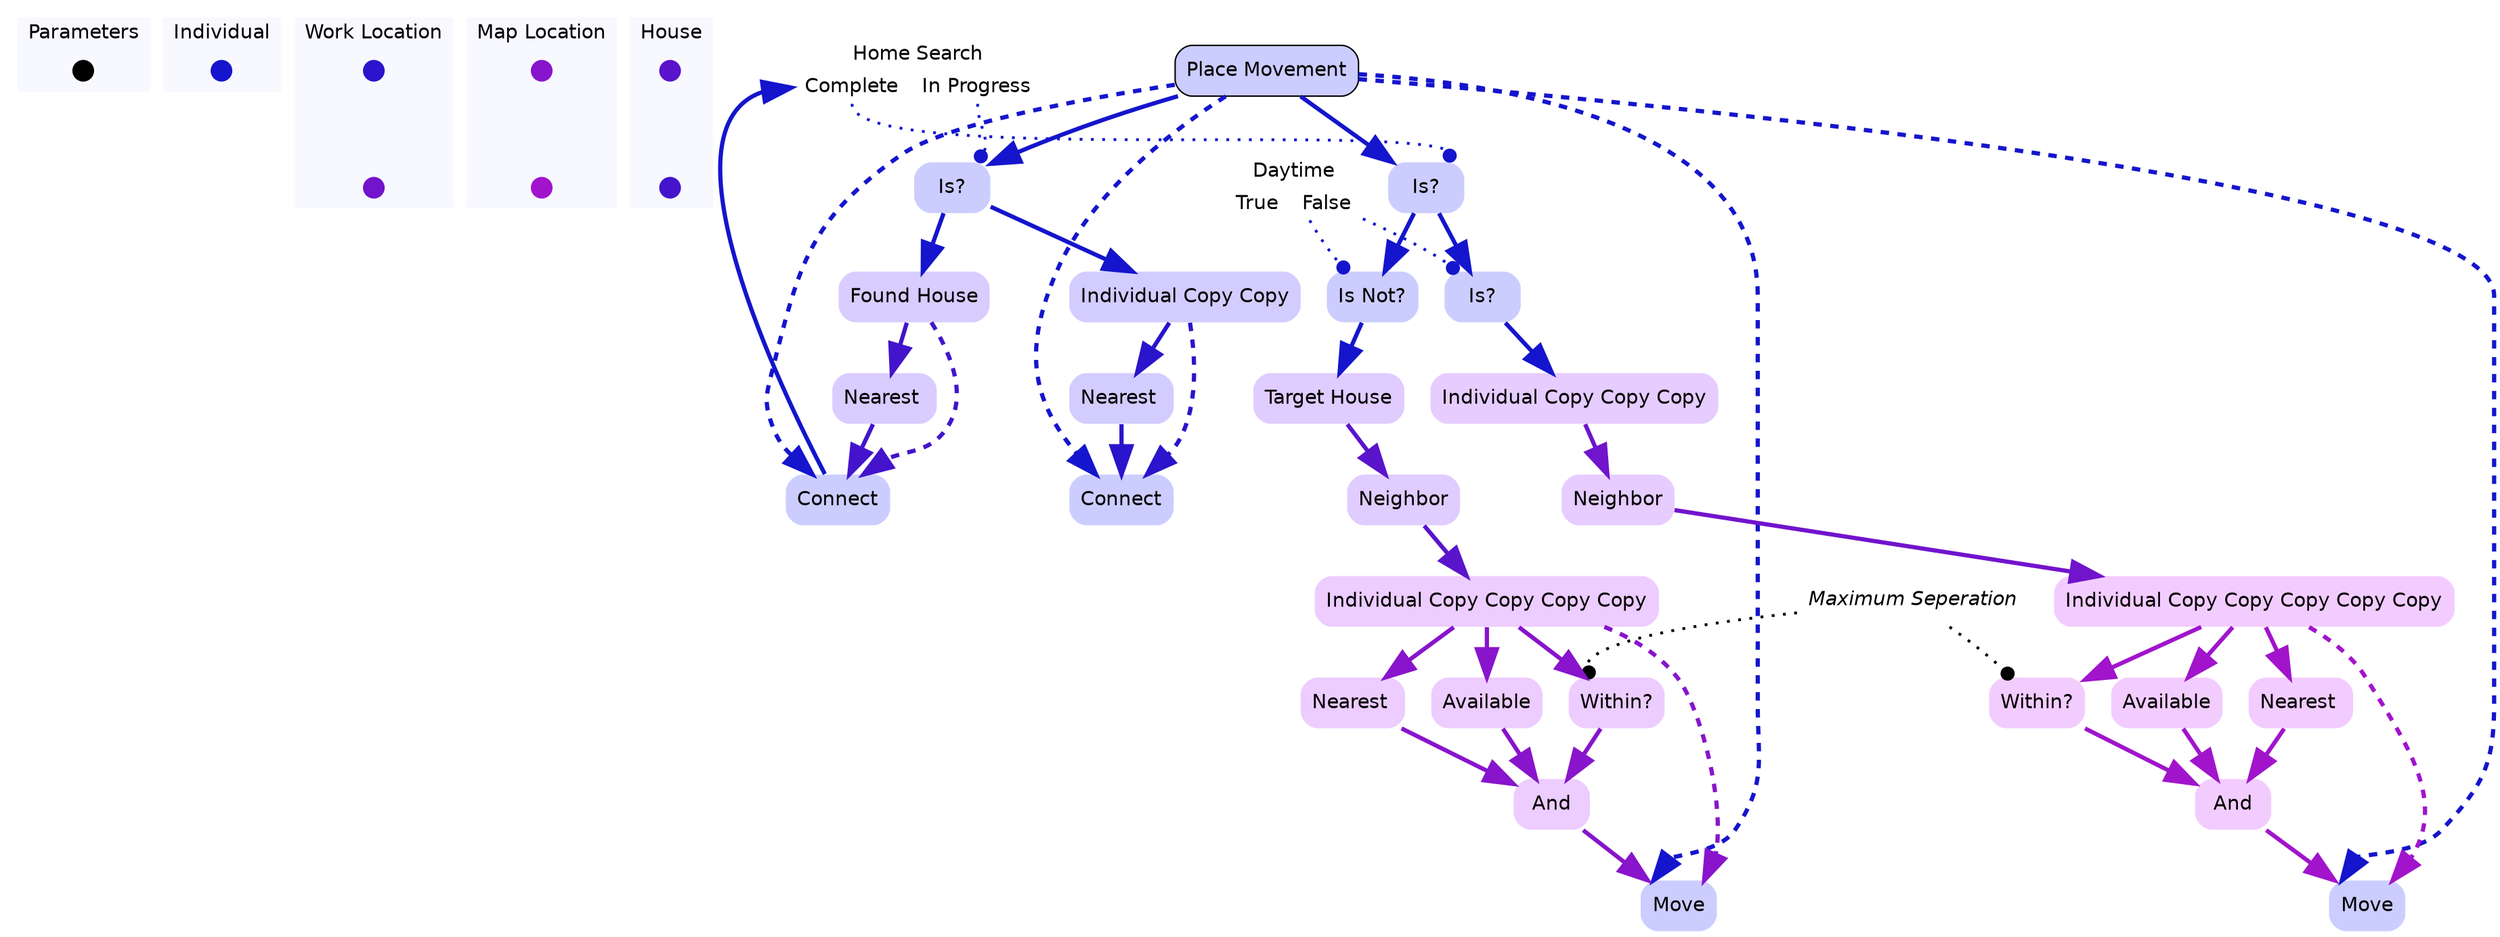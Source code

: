 digraph placeMovement {

	subgraph clustercontextKey {
		fontname=Helvetica;
		label="Parameters";
		style="filled";
		fillcolor=ghostwhite;
		color=white;
		labeljust=l;
		contextOverview [style=filled,shape=point,fixedsize=true,width=.2,height=.2,fontcolor=white,color="black",label=""];
	}
	subgraph clusterindividualKey {
		fontname=Helvetica;
		nodesep=0.1;
		style="filled";
		fillcolor=ghostwhite;
		label="Individual";
		color=white;
		labeljust=l;
		placeMovementOverview [fontname=Helvetica,style=filled,shape=point,fixedsize=true,width=.2,height=.2,fontcolor=white,color="0.666, 0.9 , 0.8",label="",URL="individual__Overview.svg"];

	}
	subgraph clusterworkLocationKey {
		fontname=Helvetica;
		nodesep=0.1;
		style="filled";
		fillcolor=ghostwhite;
		label="Work Location";
		color=white;
		labeljust=l;
		individualCopyCopyOverview [fontname=Helvetica,style=filled,shape=point,fixedsize=true,width=.2,height=.2,fontcolor=white,color="0.687, 0.9 , 0.8",label="",URL="workLocation__Overview.svg"];
		individualCopyCopyCopyOverview [fontname=Helvetica,style=filled,shape=point,fixedsize=true,width=.2,height=.2,fontcolor=white,color="0.751, 0.9 , 0.8",label="",URL="workLocation__Overview.svg"];
individualCopyCopyOverview -> individualCopyCopyCopyOverview [style=invis];
	}
	subgraph clustermapLocationKey {
		fontname=Helvetica;
		nodesep=0.1;
		style="filled";
		fillcolor=ghostwhite;
		label="Map Location";
		color=white;
		labeljust=l;
		individualCopyCopyCopyCopyOverview [fontname=Helvetica,style=filled,shape=point,fixedsize=true,width=.2,height=.2,fontcolor=white,color="0.772, 0.9 , 0.8",label="",URL="mapLocation__Overview.svg"];
		individualCopyCopyCopyCopyCopyOverview [fontname=Helvetica,style=filled,shape=point,fixedsize=true,width=.2,height=.2,fontcolor=white,color="0.794, 0.9 , 0.8",label="",URL="mapLocation__Overview.svg"];
individualCopyCopyCopyCopyOverview -> individualCopyCopyCopyCopyCopyOverview [style=invis];
	}
	subgraph clusterhouseKey {
		fontname=Helvetica;
		nodesep=0.1;
		style="filled";
		fillcolor=ghostwhite;
		label="House";
		color=white;
		labeljust=l;
		targetHouseOverview [fontname=Helvetica,style=filled,shape=point,fixedsize=true,width=.2,height=.2,fontcolor=white,color="0.730, 0.9 , 0.8",label="",URL="house__Overview.svg"];
		foundHouseOverview [fontname=Helvetica,style=filled,shape=point,fixedsize=true,width=.2,height=.2,fontcolor=white,color="0.709, 0.9 , 0.8",label="",URL="house__Overview.svg"];
targetHouseOverview -> foundHouseOverview [style=invis];
	}
		individualhomeSearchRecord [shape=record,fontname=Helvetica,style=filled,color=none,fillcolor=white,label="{<individualhomeSearch> Home Search | {<individualhomeSearchcomplete> Complete|<individualhomeSearchinProgress> In Progress}}"];
		tBmodelmaximumSeperation [shape=none,fontsize=14,style="filled",fontname=Helvetica,color=none,fillcolor=white,label=<<i>Maximum Seperation</i>>];
		individualdaytimeRecord [shape=record,fontname=Helvetica,style=filled,color=none,fillcolor=white,label="{<individualdaytimeRecord> Daytime | {<true> True| <false> False}}"];
		individualhomeSearchRecord [shape=record,fontname=Helvetica,style=filled,color=none,fillcolor=white,label="{<individualhomeSearch> Home Search | {<individualhomeSearchcomplete> Complete|<individualhomeSearchinProgress> In Progress}}"];

//subgraph clusterplaceMovement {
	//style=filled;
	//color=white;
	//fillcolor="0.0, 0.0, 0.98";
		placeMovement [shape=box,style="rounded,filled",fontname=Helvetica,color=black,fillcolor="0.666, 0.2, 1.0",label="Place Movement",URL="individual_placeMovement.svg"];
	placeMovement ->  homeSearchIdenticalInProgressQuery [color="0.666, 0.9 , 0.8",penwidth=3.0,arrowsize=2.0];
	placeMovement ->  homeSearchIdenticalCompleteQuery [color="0.666, 0.9 , 0.8",penwidth=3.0,arrowsize=2.0];
		nearestQueryCopyCopy [shape=none,style="rounded,filled",fontname=Helvetica,color="0.687, 0.2, 1.0",label="Nearest "];
	nearestQueryCopyCopy ->  connectIndividualCopy [color="0.687, 0.9 , 0.8",penwidth=3.0,arrowsize=2.0];
		neighborQuery [shape=none,style="rounded,filled",fontname=Helvetica,color="0.751, 0.2, 1.0",label="Neighbor"];
	neighborQuery ->  individualCopyCopyCopyCopyCopy [color="0.751, 0.9 , 0.8",penwidth=3.0,arrowsize=2.0];
		within_MaximumSeperation_Query [shape=none,style="rounded,filled",fontname=Helvetica,color="0.772, 0.2, 1.0",label="Within?"];
	within_MaximumSeperation_Query ->  _And_IndividualCopyCopyCopyCopy [color="0.772, 0.9 , 0.8",penwidth=3.0,arrowsize=2.0];
		targetHouse [shape=none,style="rounded,filled",fontname=Helvetica,color=gray,fillcolor="0.730, 0.2, 1.0",label="Target House"];
	targetHouse ->  neighborQueryCopy [color="0.730, 0.9 , 0.8",penwidth=3.0,arrowsize=2.0];
		individualCopyCopyCopyCopy [shape=none,style="rounded,filled",fontname=Helvetica,color=gray,fillcolor="0.772, 0.2, 1.0",label="Individual Copy Copy Copy Copy"];
	individualCopyCopyCopyCopy ->  nearestQueryCopy [color="0.772, 0.9 , 0.8",penwidth=3.0,arrowsize=2.0];
	individualCopyCopyCopyCopy ->  availableQueryCopyCopy [color="0.772, 0.9 , 0.8",penwidth=3.0,arrowsize=2.0];
	individualCopyCopyCopyCopy ->  within_MaximumSeperation_Query [color="0.772, 0.9 , 0.8",penwidth=3.0,arrowsize=2.0];
		individualCopyCopyCopyCopyCopy [shape=none,style="rounded,filled",fontname=Helvetica,color=gray,fillcolor="0.794, 0.2, 1.0",label="Individual Copy Copy Copy Copy Copy"];
	individualCopyCopyCopyCopyCopy ->  within_MaximumSeperation_QueryCopy [color="0.794, 0.9 , 0.8",penwidth=3.0,arrowsize=2.0];
	individualCopyCopyCopyCopyCopy ->  nearestQueryCopyCopyCopy [color="0.794, 0.9 , 0.8",penwidth=3.0,arrowsize=2.0];
	individualCopyCopyCopyCopyCopy ->  availableQueryCopyCopyCopy [color="0.794, 0.9 , 0.8",penwidth=3.0,arrowsize=2.0];
		individualCopyCopy [shape=none,style="rounded,filled",fontname=Helvetica,color=gray,fillcolor="0.687, 0.2, 1.0",label="Individual Copy Copy"];
	individualCopyCopy ->  nearestQueryCopyCopy [color="0.687, 0.9 , 0.8",penwidth=3.0,arrowsize=2.0];
		nearestQueryCopy [shape=none,style="rounded,filled",fontname=Helvetica,color="0.772, 0.2, 1.0",label="Nearest "];
	nearestQueryCopy ->  _And_IndividualCopyCopyCopyCopy [color="0.772, 0.9 , 0.8",penwidth=3.0,arrowsize=2.0];
		homeSearchIdenticalInProgressQuery [shape=none,style="rounded,filled",fontname=Helvetica,color="0.666, 0.2, 1.0",label="Is?"];
	homeSearchIdenticalInProgressQuery ->  foundHouse [color="0.666, 0.9 , 0.8",penwidth=3.0,arrowsize=2.0];
	homeSearchIdenticalInProgressQuery ->  individualCopyCopy [color="0.666, 0.9 , 0.8",penwidth=3.0,arrowsize=2.0];
		foundHouse [shape=none,style="rounded,filled",fontname=Helvetica,color=gray,fillcolor="0.709, 0.2, 1.0",label="Found House"];
	foundHouse ->  nearestQuery [color="0.709, 0.9 , 0.8",penwidth=3.0,arrowsize=2.0];
		availableQueryCopyCopy [shape=none,style="rounded,filled",fontname=Helvetica,color="0.772, 0.2, 1.0",label="Available"];
	availableQueryCopyCopy ->  _And_IndividualCopyCopyCopyCopy [color="0.772, 0.9 , 0.8",penwidth=3.0,arrowsize=2.0];
		moveWorkLocation [shape=none,style="rounded,filled",fontname=Helvetica,color="0.666, 0.2, 1.0",label="Move"];
	placeMovement ->  moveWorkLocation:nw [style=dashed,color="0.666, 0.9 , 0.8",penwidth=3.0,arrowsize=2.0];
	individualCopyCopyCopyCopyCopy -> moveWorkLocation:ne [style=dashed,color="0.794, 0.9 , 0.8",penwidth=3.0,arrowsize=2.0];
		homeSearchIdenticalCompleteQuery [shape=none,style="rounded,filled",fontname=Helvetica,color="0.666, 0.2, 1.0",label="Is?"];
	homeSearchIdenticalCompleteQuery ->  identityDaytimeQuery [color="0.666, 0.9 , 0.8",penwidth=3.0,arrowsize=2.0];
	homeSearchIdenticalCompleteQuery ->  notDaytimeQuery [color="0.666, 0.9 , 0.8",penwidth=3.0,arrowsize=2.0];
		identityDaytimeQuery [shape=none,style="rounded,filled",fontname=Helvetica,color="0.666, 0.2, 1.0",label="Is?"];
	identityDaytimeQuery ->  individualCopyCopyCopy [color="0.666, 0.9 , 0.8",penwidth=3.0,arrowsize=2.0];
		notDaytimeQuery [shape=none,style="rounded,filled",fontname=Helvetica,color="0.666, 0.2, 1.0",label="Is Not?"];
	notDaytimeQuery ->  targetHouse [color="0.666, 0.9 , 0.8",penwidth=3.0,arrowsize=2.0];
		connectIndividualCopy [shape=none,style="rounded,filled",fontname=Helvetica,color="0.666, 0.2, 1.0",label="Connect"];
	placeMovement ->  connectIndividualCopy:nw [style=dashed,color="0.666, 0.9 , 0.8",penwidth=3.0,arrowsize=2.0];
	individualCopyCopy -> connectIndividualCopy:ne [style=dashed,color="0.687, 0.9 , 0.8",penwidth=3.0,arrowsize=2.0];
		neighborQueryCopy [shape=none,style="rounded,filled",fontname=Helvetica,color="0.730, 0.2, 1.0",label="Neighbor"];
	neighborQueryCopy ->  individualCopyCopyCopyCopy [color="0.730, 0.9 , 0.8",penwidth=3.0,arrowsize=2.0];
		individualCopyCopyCopy [shape=none,style="rounded,filled",fontname=Helvetica,color=gray,fillcolor="0.751, 0.2, 1.0",label="Individual Copy Copy Copy"];
	individualCopyCopyCopy ->  neighborQuery [color="0.751, 0.9 , 0.8",penwidth=3.0,arrowsize=2.0];
		nearestQueryCopyCopyCopy [shape=none,style="rounded,filled",fontname=Helvetica,color="0.794, 0.2, 1.0",label="Nearest "];
	nearestQueryCopyCopyCopy ->  _And__Unspecified_QueryCopy [color="0.794, 0.9 , 0.8",penwidth=3.0,arrowsize=2.0];
		nearestQuery [shape=none,style="rounded,filled",fontname=Helvetica,color="0.709, 0.2, 1.0",label="Nearest "];
	nearestQuery ->  connectIndividual [color="0.709, 0.9 , 0.8",penwidth=3.0,arrowsize=2.0];
		_And_IndividualCopyCopyCopyCopy [shape=none,style="rounded,filled",fontname=Helvetica,color="0.772, 0.2, 1.0",label="And"];
	_And_IndividualCopyCopyCopyCopy ->  moveIndividualCopyCopy [color="0.772, 0.9 , 0.8",penwidth=3.0,arrowsize=2.0];
		availableQueryCopyCopyCopy [shape=none,style="rounded,filled",fontname=Helvetica,color="0.794, 0.2, 1.0",label="Available"];
	availableQueryCopyCopyCopy ->  _And__Unspecified_QueryCopy [color="0.794, 0.9 , 0.8",penwidth=3.0,arrowsize=2.0];
		moveIndividualCopyCopy [shape=none,style="rounded,filled",fontname=Helvetica,color="0.666, 0.2, 1.0",label="Move"];
	placeMovement ->  moveIndividualCopyCopy:nw [style=dashed,color="0.666, 0.9 , 0.8",penwidth=3.0,arrowsize=2.0];
	individualCopyCopyCopyCopy -> moveIndividualCopyCopy:ne [style=dashed,color="0.772, 0.9 , 0.8",penwidth=3.0,arrowsize=2.0];
		connectIndividual [shape=none,style="rounded,filled",fontname=Helvetica,color="0.666, 0.2, 1.0",label="Connect"];
			connectIndividual ->  individualhomeSearchRecord:individualhomeSearchcomplete [color="0.666, 0.9 , 0.8",penwidth=3.0,arrowsize=2.0];
	placeMovement ->  connectIndividual:nw [style=dashed,color="0.666, 0.9 , 0.8",penwidth=3.0,arrowsize=2.0];
	foundHouse -> connectIndividual:ne [style=dashed,color="0.709, 0.9 , 0.8",penwidth=3.0,arrowsize=2.0];
		_And__Unspecified_QueryCopy [shape=none,style="rounded,filled",fontname=Helvetica,color="0.794, 0.2, 1.0",label="And"];
	_And__Unspecified_QueryCopy ->  moveWorkLocation [color="0.794, 0.9 , 0.8",penwidth=3.0,arrowsize=2.0];
		within_MaximumSeperation_QueryCopy [shape=none,style="rounded,filled",fontname=Helvetica,color="0.794, 0.2, 1.0",label="Within?"];
	within_MaximumSeperation_QueryCopy ->  _And__Unspecified_QueryCopy [color="0.794, 0.9 , 0.8",penwidth=3.0,arrowsize=2.0];
//}
		tBmodelmaximumSeperation -> within_MaximumSeperation_Query:nw [style=dotted,arrowhead=dot,color=black,penwidth=2.0];
		individualhomeSearchRecord:individualhomeSearchinProgress -> homeSearchIdenticalInProgressQuery:ne [style=dotted,arrowhead=dot,color="0.666, 0.9 , 0.8",penwidth=2.0];
		individualhomeSearchRecord:individualhomeSearchcomplete -> homeSearchIdenticalCompleteQuery:ne [style=dotted,arrowhead=dot,color="0.666, 0.9 , 0.8",penwidth=2.0];
		individualdaytimeRecord -> identityDaytimeQuery:nw [style=dotted,arrowhead=dot,color="0.666, 0.9 , 0.8",penwidth=2.0];
		individualdaytimeRecord -> notDaytimeQuery:nw [style=dotted,arrowhead=dot,color="0.666, 0.9 , 0.8",penwidth=2.0];
		tBmodelmaximumSeperation -> within_MaximumSeperation_QueryCopy:nw [style=dotted,arrowhead=dot,color=black,penwidth=2.0];
}
